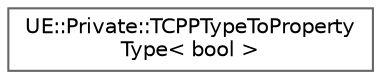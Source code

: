 digraph "Graphical Class Hierarchy"
{
 // INTERACTIVE_SVG=YES
 // LATEX_PDF_SIZE
  bgcolor="transparent";
  edge [fontname=Helvetica,fontsize=10,labelfontname=Helvetica,labelfontsize=10];
  node [fontname=Helvetica,fontsize=10,shape=box,height=0.2,width=0.4];
  rankdir="LR";
  Node0 [id="Node000000",label="UE::Private::TCPPTypeToProperty\lType\< bool \>",height=0.2,width=0.4,color="grey40", fillcolor="white", style="filled",URL="$dc/d43/structUE_1_1Private_1_1TCPPTypeToPropertyType_3_01bool_01_4.html",tooltip=" "];
}
